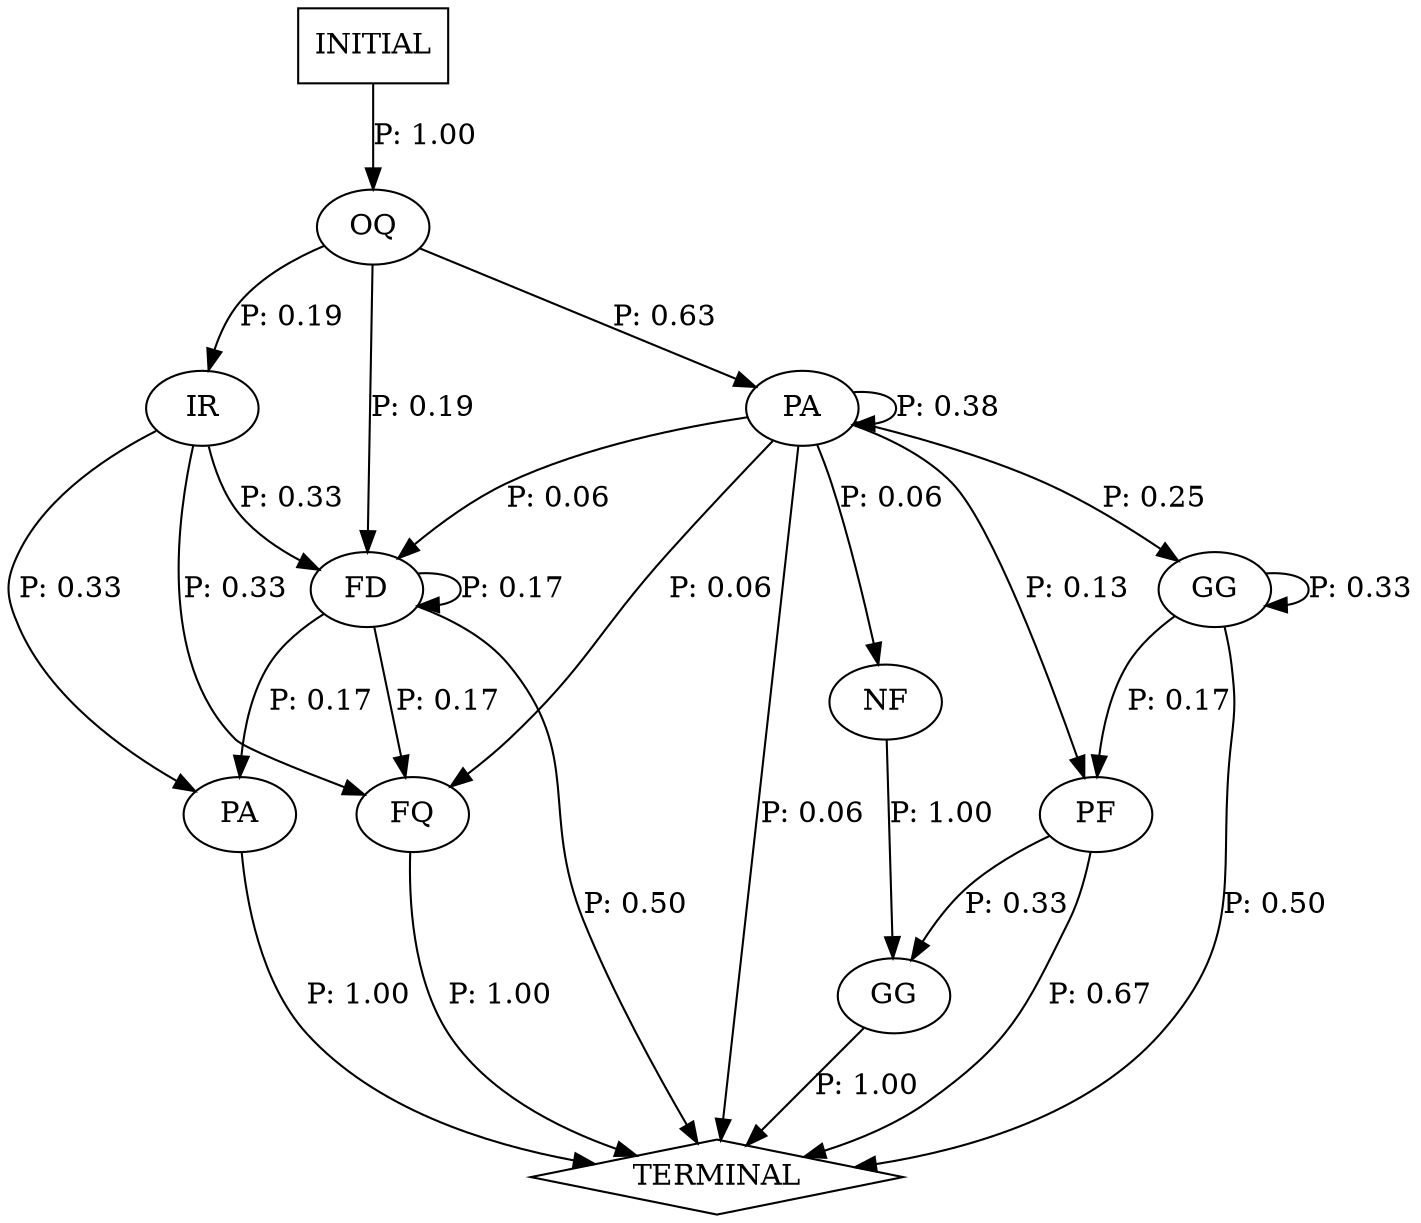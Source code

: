 digraph G {
  0 [label="FD"];
  1 [label="FQ"];
  2 [label="GG"];
  3 [label="GG"];
  4 [label="IR"];
  5 [label="NF"];
  6 [label="OQ"];
  7 [label="PA"];
  8 [label="PA"];
  9 [label="PF"];
  10 [label="TERMINAL",shape=diamond];
  11 [label="INITIAL",shape=box];
0->0 [label="P: 0.17"];
0->1 [label="P: 0.17"];
0->7 [label="P: 0.17"];
0->10 [label="P: 0.50"];
1->10 [label="P: 1.00"];
2->10 [label="P: 1.00"];
3->3 [label="P: 0.33"];
3->9 [label="P: 0.17"];
3->10 [label="P: 0.50"];
4->0 [label="P: 0.33"];
4->1 [label="P: 0.33"];
4->7 [label="P: 0.33"];
5->2 [label="P: 1.00"];
6->0 [label="P: 0.19"];
6->4 [label="P: 0.19"];
6->8 [label="P: 0.63"];
7->10 [label="P: 1.00"];
8->0 [label="P: 0.06"];
8->1 [label="P: 0.06"];
8->3 [label="P: 0.25"];
8->5 [label="P: 0.06"];
8->8 [label="P: 0.38"];
8->9 [label="P: 0.13"];
8->10 [label="P: 0.06"];
9->2 [label="P: 0.33"];
9->10 [label="P: 0.67"];
11->6 [label="P: 1.00"];
}
